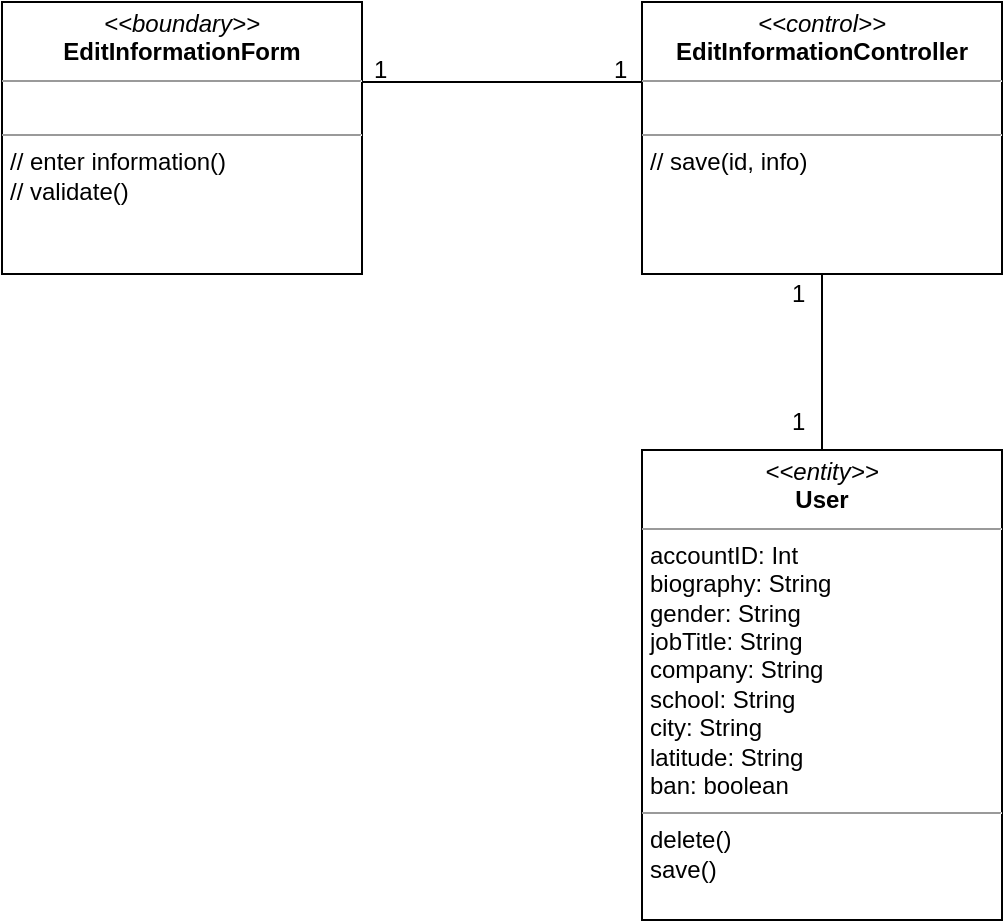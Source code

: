 <mxfile version="12.2.7" type="google" pages="1"><diagram id="nc45rWIu--dxIKSKCSLG" name="Page-1"><mxGraphModel dx="972" dy="534" grid="1" gridSize="8" guides="1" tooltips="1" connect="1" arrows="1" fold="1" page="1" pageScale="1" pageWidth="850" pageHeight="1100" math="0" shadow="0"><root><mxCell id="0"/><mxCell id="1" parent="0"/><mxCell id="NoUe57059lQJrPXfDK-P-1" value="&lt;p style=&quot;margin: 0px ; margin-top: 4px ; text-align: center&quot;&gt;&lt;i&gt;&amp;lt;&amp;lt;boundary&amp;gt;&amp;gt;&lt;/i&gt;&lt;br&gt;&lt;b&gt;EditInformationForm&lt;/b&gt;&lt;/p&gt;&lt;hr size=&quot;1&quot;&gt;&lt;p style=&quot;margin: 0px ; margin-left: 4px&quot;&gt;&lt;font style=&quot;font-size: 6px&quot;&gt;&lt;br&gt;&lt;/font&gt;&lt;/p&gt;&lt;hr size=&quot;1&quot;&gt;&lt;p style=&quot;margin: 0px ; margin-left: 4px&quot;&gt;// enter information()&lt;/p&gt;&lt;p style=&quot;margin: 0px ; margin-left: 4px&quot;&gt;// validate()&lt;/p&gt;" style="verticalAlign=top;align=left;overflow=fill;fontSize=12;fontFamily=Helvetica;html=1;fillColor=#ffffff;" parent="1" vertex="1"><mxGeometry x="32" y="32" width="180" height="136" as="geometry"/></mxCell><mxCell id="NoUe57059lQJrPXfDK-P-3" value="&lt;p style=&quot;margin: 0px ; margin-top: 4px ; text-align: center&quot;&gt;&lt;i&gt;&amp;lt;&amp;lt;control&amp;gt;&amp;gt;&lt;/i&gt;&lt;br&gt;&lt;b&gt;EditInformationController&lt;/b&gt;&lt;/p&gt;&lt;hr size=&quot;1&quot;&gt;&lt;p style=&quot;margin: 0px ; margin-left: 4px&quot;&gt;&lt;font style=&quot;font-size: 6px&quot;&gt;&lt;br&gt;&lt;/font&gt;&lt;/p&gt;&lt;hr size=&quot;1&quot;&gt;&lt;p style=&quot;margin: 0px ; margin-left: 4px&quot;&gt;// save(id, info)&lt;/p&gt;" style="verticalAlign=top;align=left;overflow=fill;fontSize=12;fontFamily=Helvetica;html=1;fillColor=#ffffff;" parent="1" vertex="1"><mxGeometry x="352" y="32" width="180" height="136" as="geometry"/></mxCell><mxCell id="8ZyUbUmcFRbJx9lHxm7A-2" value="" style="endArrow=none;endFill=0;endSize=12;html=1;strokeWidth=1;" parent="1" edge="1"><mxGeometry width="160" relative="1" as="geometry"><mxPoint x="212" y="72" as="sourcePoint"/><mxPoint x="352" y="72" as="targetPoint"/></mxGeometry></mxCell><mxCell id="8ZyUbUmcFRbJx9lHxm7A-3" value="" style="endArrow=none;endFill=0;endSize=12;html=1;strokeWidth=1;exitX=0.5;exitY=1;exitDx=0;exitDy=0;" parent="1" source="NoUe57059lQJrPXfDK-P-3" target="dF3uZxjgBd7SplA8LSFL-1" edge="1"><mxGeometry width="160" relative="1" as="geometry"><mxPoint x="352" y="208" as="sourcePoint"/><mxPoint x="442" y="256" as="targetPoint"/></mxGeometry></mxCell><mxCell id="8ZyUbUmcFRbJx9lHxm7A-4" value="1" style="text;html=1;resizable=0;points=[];autosize=1;align=left;verticalAlign=top;spacingTop=-4;" parent="1" vertex="1"><mxGeometry x="216" y="56" width="16" height="24" as="geometry"/></mxCell><mxCell id="8ZyUbUmcFRbJx9lHxm7A-5" value="1" style="text;html=1;resizable=0;points=[];autosize=1;align=left;verticalAlign=top;spacingTop=-4;" parent="1" vertex="1"><mxGeometry x="336" y="56" width="16" height="24" as="geometry"/></mxCell><mxCell id="8ZyUbUmcFRbJx9lHxm7A-6" value="1" style="text;html=1;resizable=0;points=[];autosize=1;align=left;verticalAlign=top;spacingTop=-4;" parent="1" vertex="1"><mxGeometry x="425" y="168" width="16" height="24" as="geometry"/></mxCell><mxCell id="8ZyUbUmcFRbJx9lHxm7A-7" value="1" style="text;html=1;resizable=0;points=[];autosize=1;align=left;verticalAlign=top;spacingTop=-4;" parent="1" vertex="1"><mxGeometry x="425" y="232" width="16" height="24" as="geometry"/></mxCell><mxCell id="dF3uZxjgBd7SplA8LSFL-1" value="&lt;p style=&quot;margin: 0px ; margin-top: 4px ; text-align: center&quot;&gt;&lt;i&gt;&amp;lt;&amp;lt;entity&amp;gt;&amp;gt;&lt;/i&gt;&lt;br&gt;&lt;b&gt;User&lt;/b&gt;&lt;/p&gt;&lt;hr size=&quot;1&quot;&gt;&lt;p style=&quot;margin: 0px ; margin-left: 4px&quot;&gt;&lt;font style=&quot;font-size: 12px&quot;&gt;accountID: Int&lt;/font&gt;&lt;/p&gt;&lt;p style=&quot;margin: 0px ; margin-left: 4px&quot;&gt;&lt;font style=&quot;font-size: 12px&quot;&gt;biography: String&lt;/font&gt;&lt;/p&gt;&lt;p style=&quot;margin: 0px ; margin-left: 4px&quot;&gt;&lt;font style=&quot;font-size: 12px&quot;&gt;gender: String&lt;/font&gt;&lt;/p&gt;&lt;p style=&quot;margin: 0px ; margin-left: 4px&quot;&gt;&lt;font style=&quot;font-size: 12px&quot;&gt;jobTitle: String&lt;/font&gt;&lt;/p&gt;&lt;p style=&quot;margin: 0px ; margin-left: 4px&quot;&gt;&lt;font style=&quot;font-size: 12px&quot;&gt;company: String&lt;/font&gt;&lt;/p&gt;&lt;p style=&quot;margin: 0px ; margin-left: 4px&quot;&gt;&lt;font style=&quot;font-size: 12px&quot;&gt;school: String&lt;/font&gt;&lt;/p&gt;&lt;p style=&quot;margin: 0px ; margin-left: 4px&quot;&gt;&lt;font style=&quot;font-size: 12px&quot;&gt;city: String&lt;/font&gt;&lt;/p&gt;&lt;p style=&quot;margin: 0px ; margin-left: 4px&quot;&gt;&lt;font style=&quot;font-size: 12px&quot;&gt;latitude: String&lt;/font&gt;&lt;/p&gt;&lt;p style=&quot;margin: 0px ; margin-left: 4px&quot;&gt;&lt;font style=&quot;font-size: 12px&quot;&gt;ban: boolean&lt;/font&gt;&lt;/p&gt;&lt;hr size=&quot;1&quot;&gt;&lt;p style=&quot;margin: 0px ; margin-left: 4px&quot;&gt;&lt;span&gt;delete()&lt;/span&gt;&lt;br&gt;&lt;/p&gt;&lt;p style=&quot;margin: 0px ; margin-left: 4px&quot;&gt;save()&lt;/p&gt;" style="verticalAlign=top;align=left;overflow=fill;fontSize=12;fontFamily=Helvetica;html=1;fillColor=#ffffff;spacingLeft=0;spacing=2;" parent="1" vertex="1"><mxGeometry x="352" y="256" width="180" height="235" as="geometry"/></mxCell></root></mxGraphModel></diagram></mxfile>